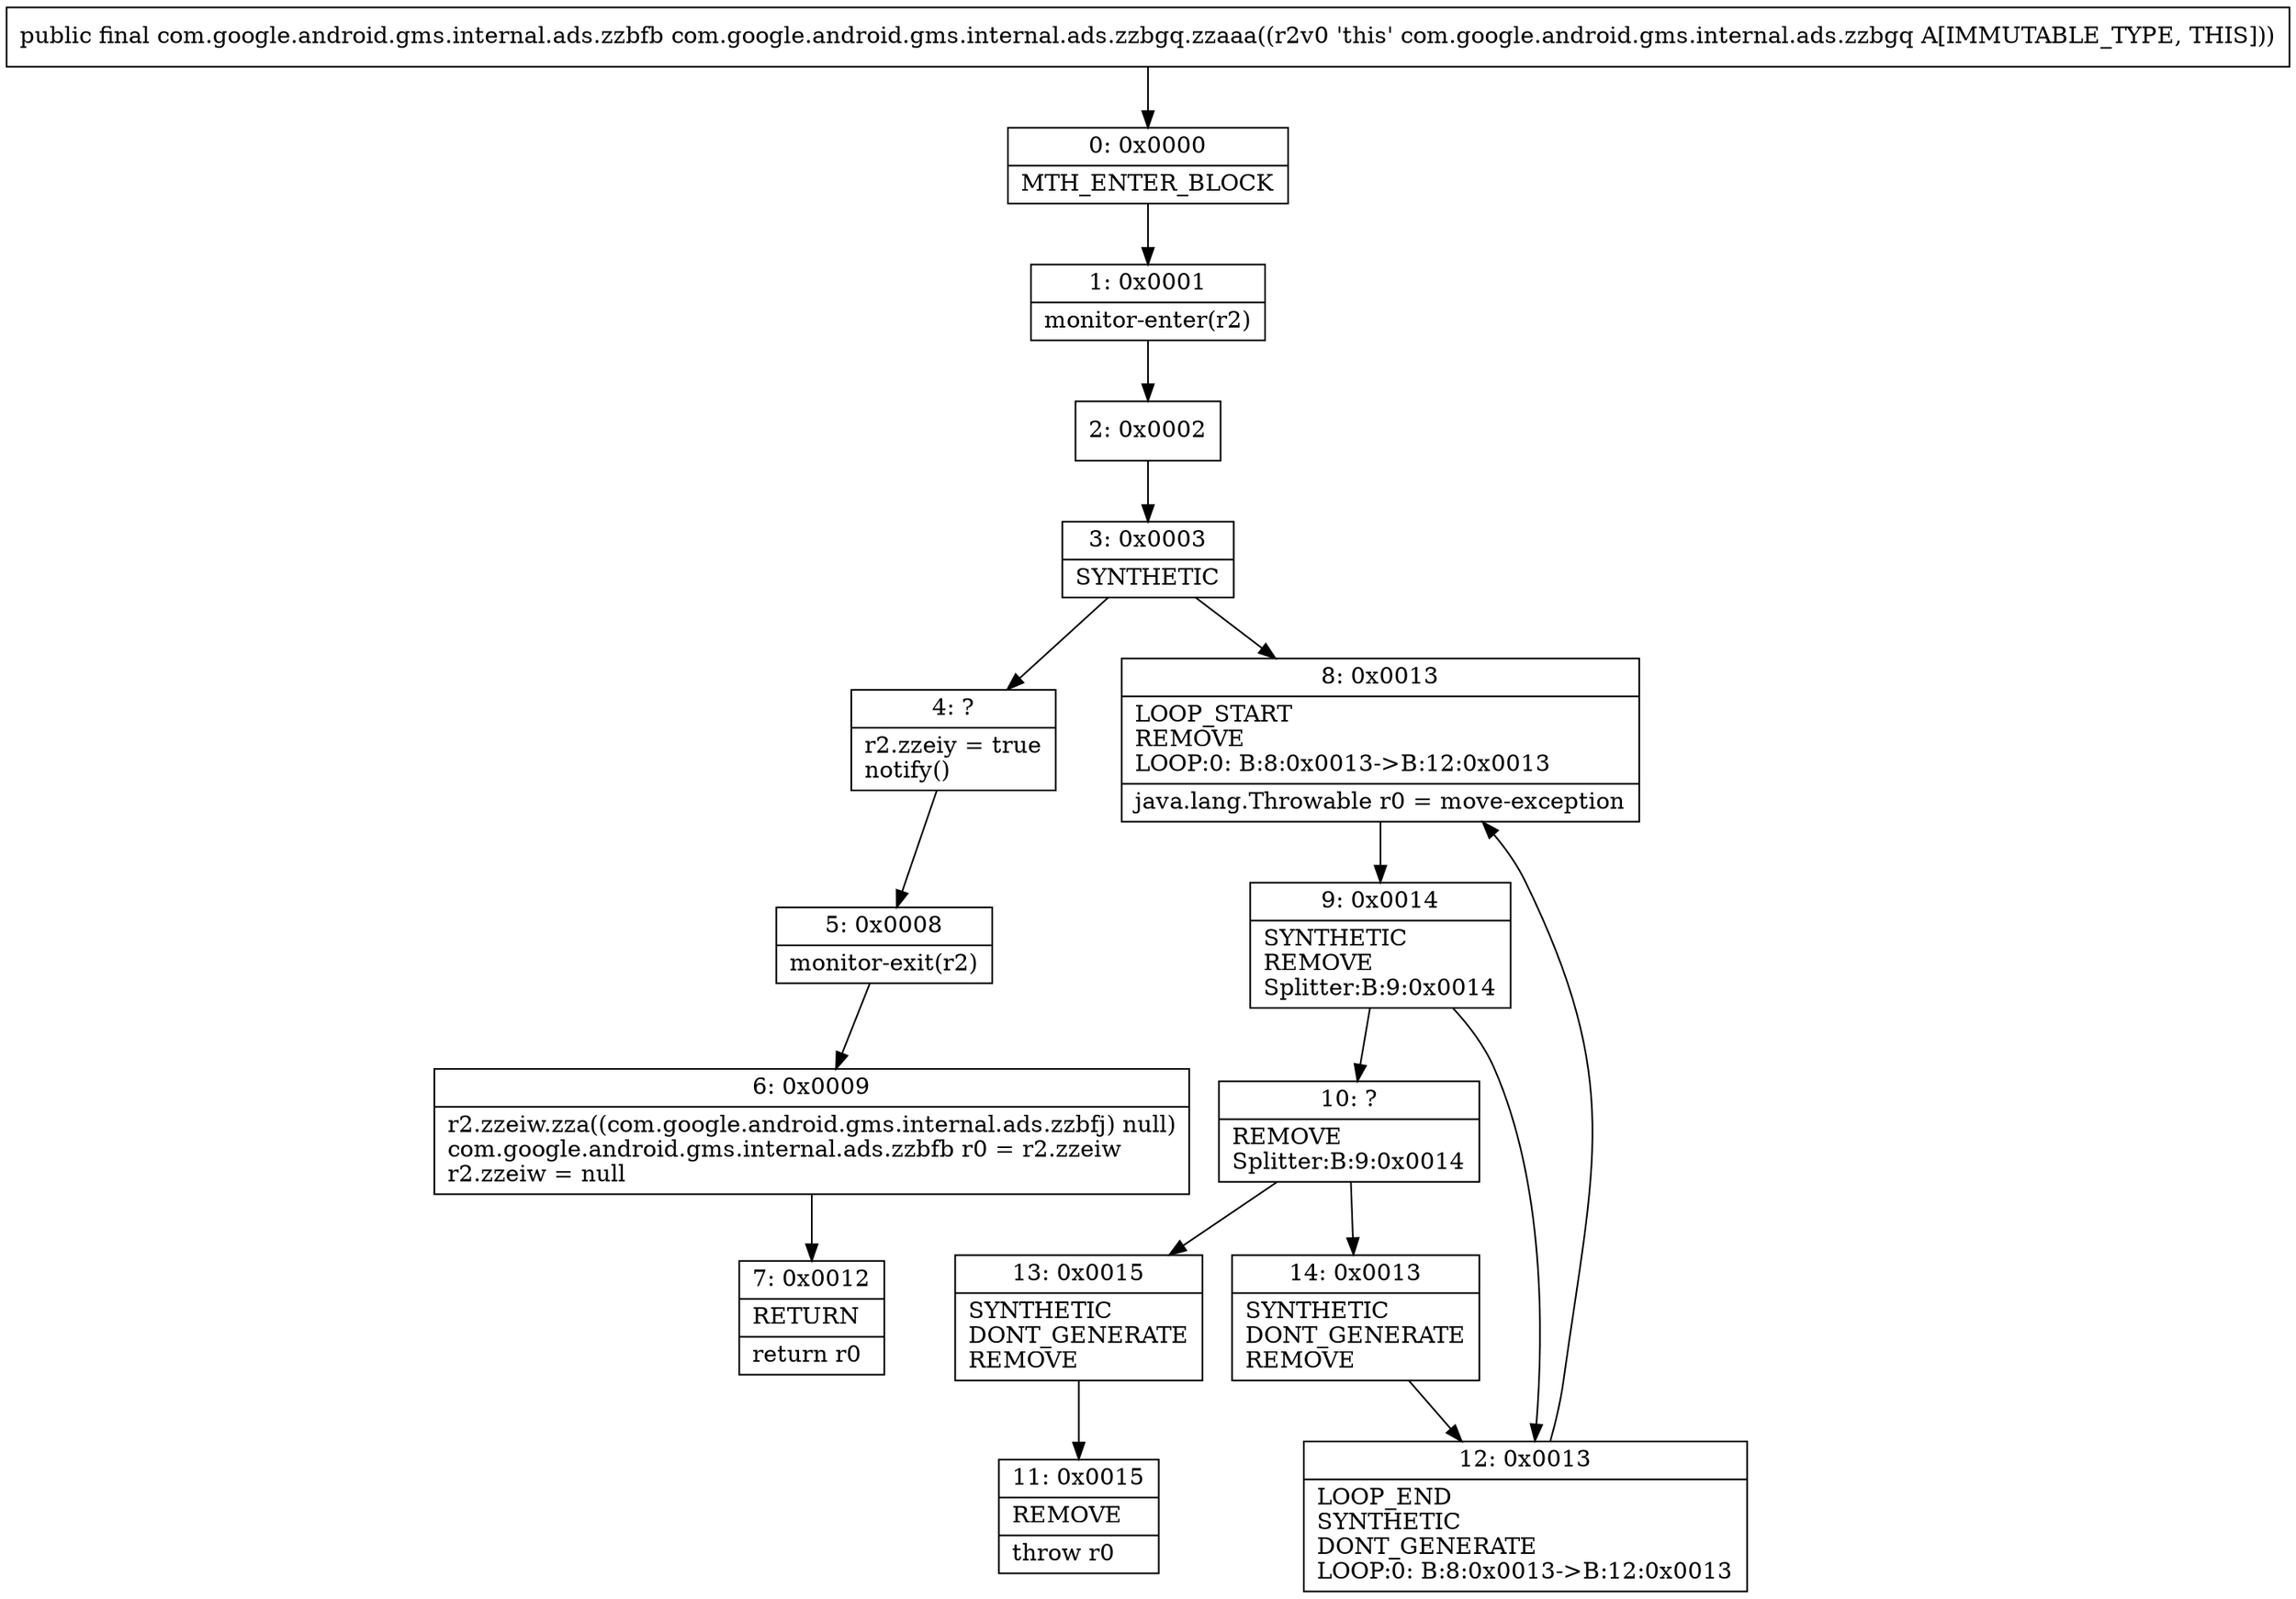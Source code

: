 digraph "CFG forcom.google.android.gms.internal.ads.zzbgq.zzaaa()Lcom\/google\/android\/gms\/internal\/ads\/zzbfb;" {
Node_0 [shape=record,label="{0\:\ 0x0000|MTH_ENTER_BLOCK\l}"];
Node_1 [shape=record,label="{1\:\ 0x0001|monitor\-enter(r2)\l}"];
Node_2 [shape=record,label="{2\:\ 0x0002}"];
Node_3 [shape=record,label="{3\:\ 0x0003|SYNTHETIC\l}"];
Node_4 [shape=record,label="{4\:\ ?|r2.zzeiy = true\lnotify()\l}"];
Node_5 [shape=record,label="{5\:\ 0x0008|monitor\-exit(r2)\l}"];
Node_6 [shape=record,label="{6\:\ 0x0009|r2.zzeiw.zza((com.google.android.gms.internal.ads.zzbfj) null)\lcom.google.android.gms.internal.ads.zzbfb r0 = r2.zzeiw\lr2.zzeiw = null\l}"];
Node_7 [shape=record,label="{7\:\ 0x0012|RETURN\l|return r0\l}"];
Node_8 [shape=record,label="{8\:\ 0x0013|LOOP_START\lREMOVE\lLOOP:0: B:8:0x0013\-\>B:12:0x0013\l|java.lang.Throwable r0 = move\-exception\l}"];
Node_9 [shape=record,label="{9\:\ 0x0014|SYNTHETIC\lREMOVE\lSplitter:B:9:0x0014\l}"];
Node_10 [shape=record,label="{10\:\ ?|REMOVE\lSplitter:B:9:0x0014\l}"];
Node_11 [shape=record,label="{11\:\ 0x0015|REMOVE\l|throw r0\l}"];
Node_12 [shape=record,label="{12\:\ 0x0013|LOOP_END\lSYNTHETIC\lDONT_GENERATE\lLOOP:0: B:8:0x0013\-\>B:12:0x0013\l}"];
Node_13 [shape=record,label="{13\:\ 0x0015|SYNTHETIC\lDONT_GENERATE\lREMOVE\l}"];
Node_14 [shape=record,label="{14\:\ 0x0013|SYNTHETIC\lDONT_GENERATE\lREMOVE\l}"];
MethodNode[shape=record,label="{public final com.google.android.gms.internal.ads.zzbfb com.google.android.gms.internal.ads.zzbgq.zzaaa((r2v0 'this' com.google.android.gms.internal.ads.zzbgq A[IMMUTABLE_TYPE, THIS])) }"];
MethodNode -> Node_0;
Node_0 -> Node_1;
Node_1 -> Node_2;
Node_2 -> Node_3;
Node_3 -> Node_4;
Node_3 -> Node_8;
Node_4 -> Node_5;
Node_5 -> Node_6;
Node_6 -> Node_7;
Node_8 -> Node_9;
Node_9 -> Node_10;
Node_9 -> Node_12;
Node_10 -> Node_13;
Node_10 -> Node_14;
Node_12 -> Node_8;
Node_13 -> Node_11;
Node_14 -> Node_12;
}

